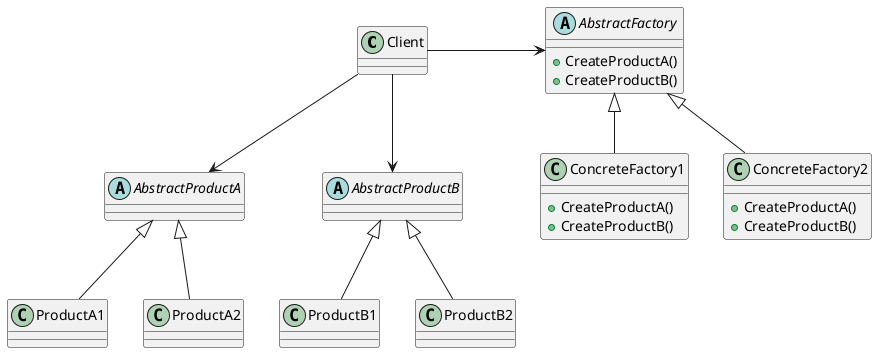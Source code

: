 @startuml
class Client
together {
  abstract class AbstractFactory
  class ConcreteFactory1
  class ConcreteFactory2
}
together {
  abstract class AbstractProductA
  class ProductA1
  class ProductA2
}
together {
  abstract class AbstractProductB
  class ProductB1
  class ProductB2
}

Client -right-> AbstractFactory
Client -down-> AbstractProductA
Client -down-> AbstractProductB

AbstractFactory <|-- ConcreteFactory1
' ProductA1 <.left. ConcreteFactory1
' ProductA2 <.left. ConcreteFactory2
' ProductB1 <.left. ConcreteFactory1
' ProductB2 <.left. ConcreteFactory2
AbstractFactory <|-- ConcreteFactory2

AbstractProductA <|-- ProductA1
AbstractProductA <|-- ProductA2

AbstractProductB <|-- ProductB1
AbstractProductB <|-- ProductB2

abstract class AbstractFactory {
  +CreateProductA()
  +CreateProductB()
}
class ConcreteFactory1 {
  +CreateProductA()
  +CreateProductB()
}
class ConcreteFactory2 {
  +CreateProductA()
  +CreateProductB()
}
@enduml
